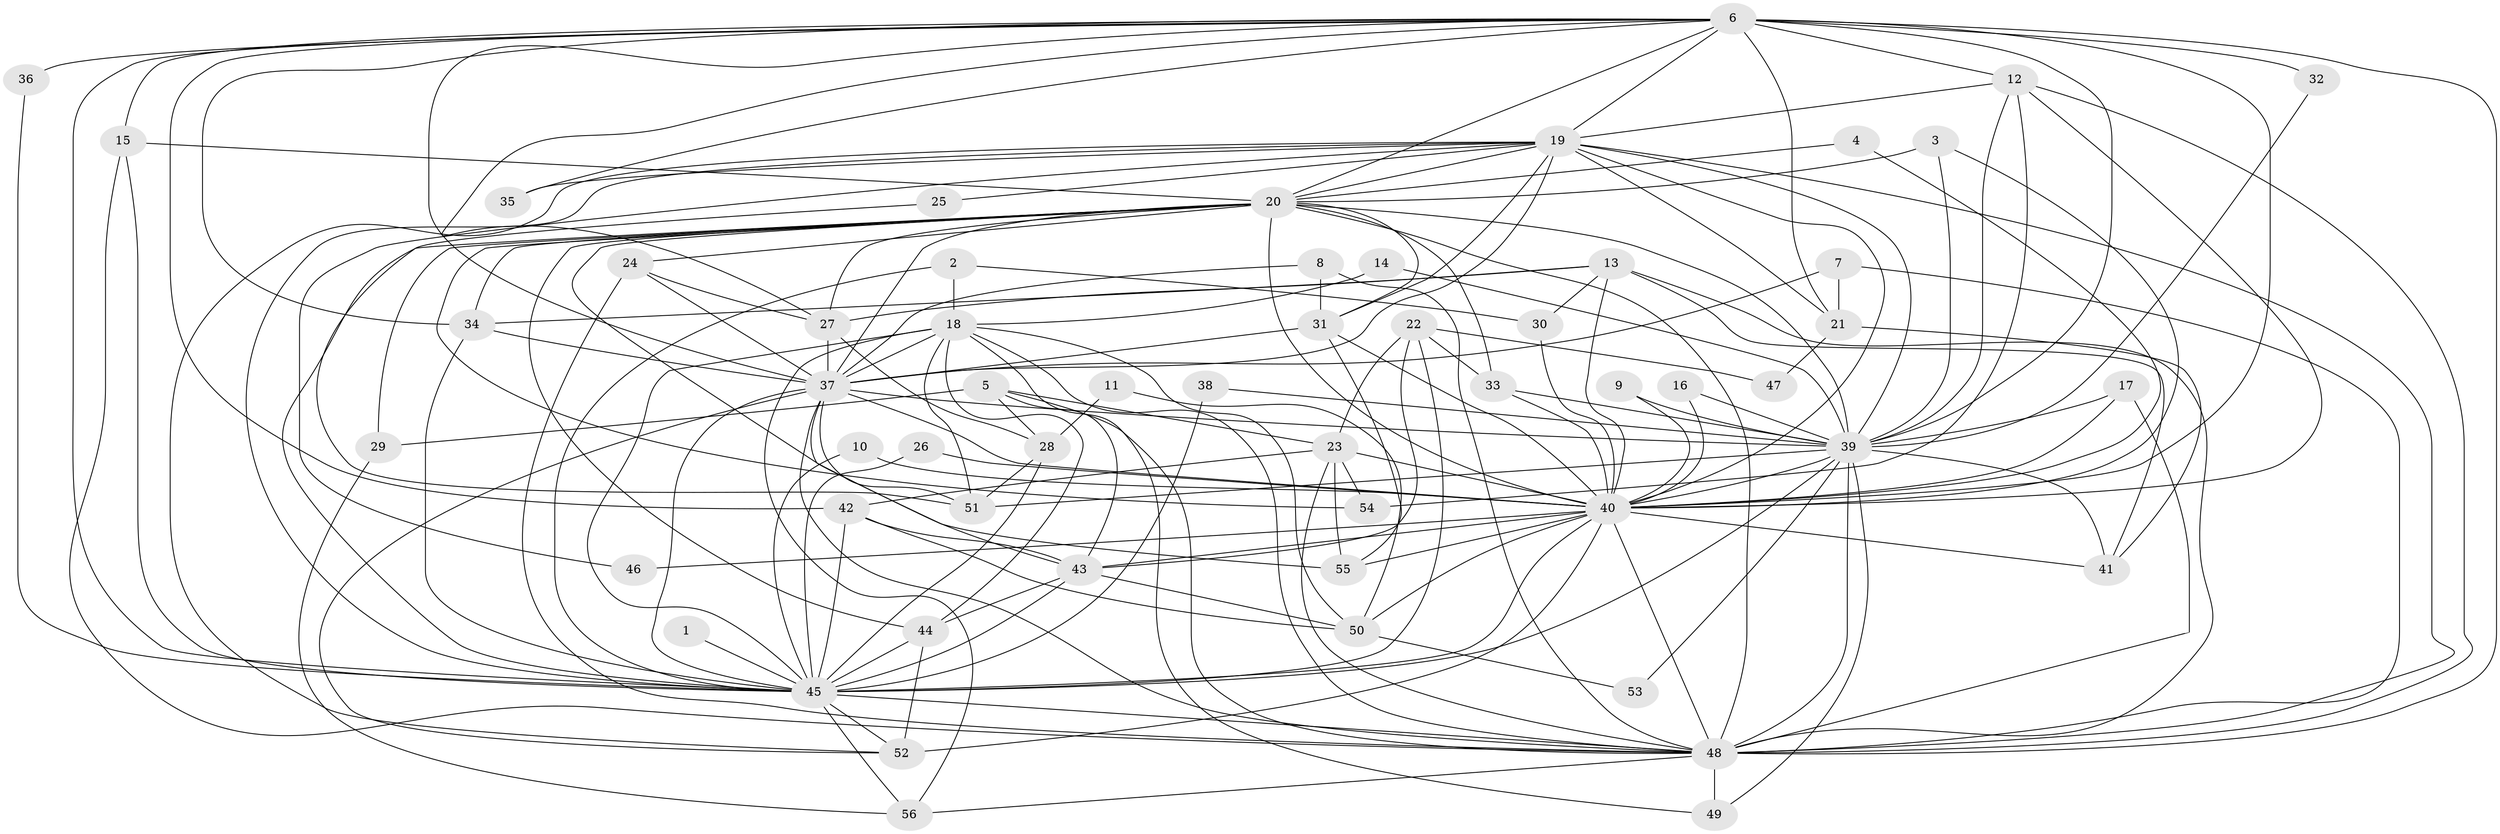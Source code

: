 // original degree distribution, {33: 0.007246376811594203, 25: 0.007246376811594203, 18: 0.007246376811594203, 14: 0.007246376811594203, 27: 0.007246376811594203, 21: 0.007246376811594203, 19: 0.007246376811594203, 24: 0.014492753623188406, 28: 0.007246376811594203, 5: 0.057971014492753624, 2: 0.5434782608695652, 4: 0.050724637681159424, 3: 0.21014492753623187, 7: 0.021739130434782608, 13: 0.007246376811594203, 6: 0.036231884057971016}
// Generated by graph-tools (version 1.1) at 2025/36/03/04/25 23:36:29]
// undirected, 56 vertices, 168 edges
graph export_dot {
  node [color=gray90,style=filled];
  1;
  2;
  3;
  4;
  5;
  6;
  7;
  8;
  9;
  10;
  11;
  12;
  13;
  14;
  15;
  16;
  17;
  18;
  19;
  20;
  21;
  22;
  23;
  24;
  25;
  26;
  27;
  28;
  29;
  30;
  31;
  32;
  33;
  34;
  35;
  36;
  37;
  38;
  39;
  40;
  41;
  42;
  43;
  44;
  45;
  46;
  47;
  48;
  49;
  50;
  51;
  52;
  53;
  54;
  55;
  56;
  1 -- 45 [weight=1.0];
  2 -- 18 [weight=1.0];
  2 -- 30 [weight=1.0];
  2 -- 45 [weight=1.0];
  3 -- 20 [weight=1.0];
  3 -- 39 [weight=1.0];
  3 -- 40 [weight=1.0];
  4 -- 20 [weight=1.0];
  4 -- 40 [weight=1.0];
  5 -- 23 [weight=1.0];
  5 -- 28 [weight=1.0];
  5 -- 29 [weight=1.0];
  5 -- 43 [weight=1.0];
  5 -- 48 [weight=1.0];
  6 -- 12 [weight=1.0];
  6 -- 15 [weight=1.0];
  6 -- 19 [weight=1.0];
  6 -- 20 [weight=1.0];
  6 -- 21 [weight=2.0];
  6 -- 27 [weight=1.0];
  6 -- 32 [weight=1.0];
  6 -- 34 [weight=1.0];
  6 -- 35 [weight=2.0];
  6 -- 36 [weight=2.0];
  6 -- 37 [weight=1.0];
  6 -- 39 [weight=2.0];
  6 -- 40 [weight=2.0];
  6 -- 42 [weight=1.0];
  6 -- 45 [weight=1.0];
  6 -- 48 [weight=4.0];
  7 -- 21 [weight=1.0];
  7 -- 37 [weight=1.0];
  7 -- 48 [weight=1.0];
  8 -- 31 [weight=1.0];
  8 -- 37 [weight=1.0];
  8 -- 48 [weight=1.0];
  9 -- 39 [weight=2.0];
  9 -- 40 [weight=1.0];
  10 -- 40 [weight=1.0];
  10 -- 45 [weight=1.0];
  11 -- 28 [weight=1.0];
  11 -- 50 [weight=1.0];
  12 -- 19 [weight=1.0];
  12 -- 39 [weight=1.0];
  12 -- 40 [weight=1.0];
  12 -- 48 [weight=1.0];
  12 -- 54 [weight=1.0];
  13 -- 27 [weight=1.0];
  13 -- 30 [weight=1.0];
  13 -- 34 [weight=1.0];
  13 -- 40 [weight=1.0];
  13 -- 41 [weight=1.0];
  13 -- 48 [weight=1.0];
  14 -- 18 [weight=1.0];
  14 -- 39 [weight=1.0];
  15 -- 20 [weight=1.0];
  15 -- 45 [weight=1.0];
  15 -- 48 [weight=1.0];
  16 -- 39 [weight=1.0];
  16 -- 40 [weight=1.0];
  17 -- 39 [weight=1.0];
  17 -- 40 [weight=1.0];
  17 -- 48 [weight=1.0];
  18 -- 37 [weight=2.0];
  18 -- 44 [weight=1.0];
  18 -- 45 [weight=1.0];
  18 -- 48 [weight=2.0];
  18 -- 49 [weight=1.0];
  18 -- 50 [weight=1.0];
  18 -- 51 [weight=1.0];
  18 -- 56 [weight=1.0];
  19 -- 20 [weight=2.0];
  19 -- 21 [weight=1.0];
  19 -- 25 [weight=1.0];
  19 -- 31 [weight=1.0];
  19 -- 35 [weight=1.0];
  19 -- 37 [weight=2.0];
  19 -- 39 [weight=3.0];
  19 -- 40 [weight=2.0];
  19 -- 45 [weight=1.0];
  19 -- 46 [weight=1.0];
  19 -- 48 [weight=1.0];
  19 -- 52 [weight=1.0];
  20 -- 24 [weight=1.0];
  20 -- 27 [weight=1.0];
  20 -- 29 [weight=1.0];
  20 -- 31 [weight=1.0];
  20 -- 33 [weight=1.0];
  20 -- 34 [weight=1.0];
  20 -- 37 [weight=1.0];
  20 -- 39 [weight=2.0];
  20 -- 40 [weight=4.0];
  20 -- 44 [weight=1.0];
  20 -- 45 [weight=3.0];
  20 -- 48 [weight=1.0];
  20 -- 54 [weight=1.0];
  20 -- 55 [weight=1.0];
  21 -- 41 [weight=1.0];
  21 -- 47 [weight=2.0];
  22 -- 23 [weight=3.0];
  22 -- 33 [weight=1.0];
  22 -- 43 [weight=1.0];
  22 -- 45 [weight=1.0];
  22 -- 47 [weight=1.0];
  23 -- 40 [weight=1.0];
  23 -- 42 [weight=1.0];
  23 -- 48 [weight=1.0];
  23 -- 54 [weight=1.0];
  23 -- 55 [weight=1.0];
  24 -- 27 [weight=1.0];
  24 -- 37 [weight=1.0];
  24 -- 48 [weight=1.0];
  25 -- 51 [weight=1.0];
  26 -- 40 [weight=1.0];
  26 -- 45 [weight=1.0];
  27 -- 28 [weight=1.0];
  27 -- 37 [weight=1.0];
  28 -- 45 [weight=1.0];
  28 -- 51 [weight=1.0];
  29 -- 56 [weight=1.0];
  30 -- 40 [weight=1.0];
  31 -- 37 [weight=1.0];
  31 -- 40 [weight=1.0];
  31 -- 55 [weight=1.0];
  32 -- 39 [weight=1.0];
  33 -- 39 [weight=1.0];
  33 -- 40 [weight=1.0];
  34 -- 37 [weight=2.0];
  34 -- 45 [weight=1.0];
  36 -- 45 [weight=1.0];
  37 -- 39 [weight=2.0];
  37 -- 40 [weight=3.0];
  37 -- 43 [weight=2.0];
  37 -- 45 [weight=1.0];
  37 -- 48 [weight=2.0];
  37 -- 51 [weight=1.0];
  37 -- 52 [weight=1.0];
  38 -- 39 [weight=1.0];
  38 -- 45 [weight=1.0];
  39 -- 40 [weight=4.0];
  39 -- 41 [weight=1.0];
  39 -- 45 [weight=2.0];
  39 -- 48 [weight=3.0];
  39 -- 49 [weight=1.0];
  39 -- 51 [weight=2.0];
  39 -- 53 [weight=1.0];
  40 -- 41 [weight=3.0];
  40 -- 43 [weight=2.0];
  40 -- 45 [weight=2.0];
  40 -- 46 [weight=2.0];
  40 -- 48 [weight=2.0];
  40 -- 50 [weight=1.0];
  40 -- 52 [weight=2.0];
  40 -- 55 [weight=1.0];
  42 -- 43 [weight=1.0];
  42 -- 45 [weight=1.0];
  42 -- 50 [weight=1.0];
  43 -- 44 [weight=1.0];
  43 -- 45 [weight=1.0];
  43 -- 50 [weight=1.0];
  44 -- 45 [weight=1.0];
  44 -- 52 [weight=1.0];
  45 -- 48 [weight=1.0];
  45 -- 52 [weight=1.0];
  45 -- 56 [weight=1.0];
  48 -- 49 [weight=1.0];
  48 -- 56 [weight=1.0];
  50 -- 53 [weight=1.0];
}
